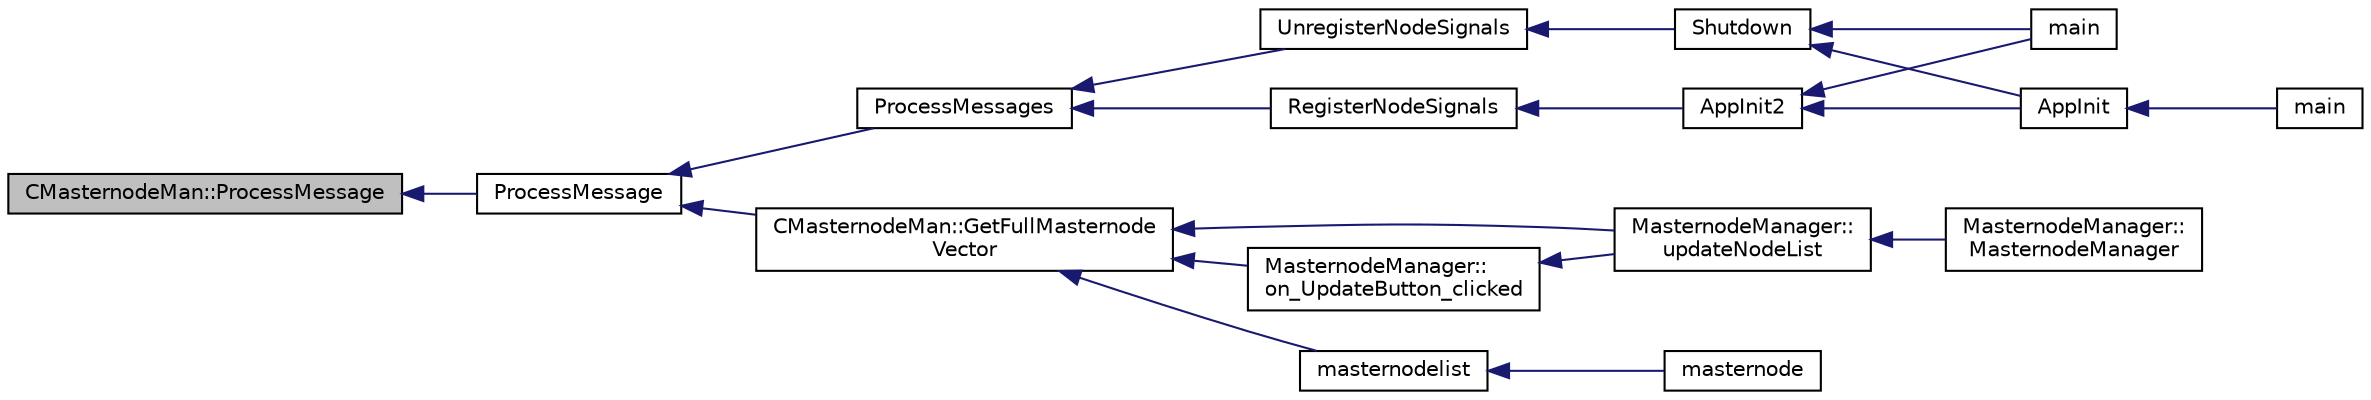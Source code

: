 digraph "CMasternodeMan::ProcessMessage"
{
  edge [fontname="Helvetica",fontsize="10",labelfontname="Helvetica",labelfontsize="10"];
  node [fontname="Helvetica",fontsize="10",shape=record];
  rankdir="LR";
  Node2106 [label="CMasternodeMan::ProcessMessage",height=0.2,width=0.4,color="black", fillcolor="grey75", style="filled", fontcolor="black"];
  Node2106 -> Node2107 [dir="back",color="midnightblue",fontsize="10",style="solid",fontname="Helvetica"];
  Node2107 [label="ProcessMessage",height=0.2,width=0.4,color="black", fillcolor="white", style="filled",URL="$df/d0a/main_8cpp.html#a8ba92b1a4bce3c835e887a9073d17d8e"];
  Node2107 -> Node2108 [dir="back",color="midnightblue",fontsize="10",style="solid",fontname="Helvetica"];
  Node2108 [label="ProcessMessages",height=0.2,width=0.4,color="black", fillcolor="white", style="filled",URL="$d4/dbf/main_8h.html#a196f9318f02448b85b28d612698934fd"];
  Node2108 -> Node2109 [dir="back",color="midnightblue",fontsize="10",style="solid",fontname="Helvetica"];
  Node2109 [label="RegisterNodeSignals",height=0.2,width=0.4,color="black", fillcolor="white", style="filled",URL="$d4/dbf/main_8h.html#ab02615ff65f91d69f8d786ec900baa8a",tooltip="Register with a network node to receive its signals. "];
  Node2109 -> Node2110 [dir="back",color="midnightblue",fontsize="10",style="solid",fontname="Helvetica"];
  Node2110 [label="AppInit2",height=0.2,width=0.4,color="black", fillcolor="white", style="filled",URL="$d8/dc0/init_8h.html#a1a4c1bfbf6ba1db77e988b89b9cadfd3",tooltip="Initialize ion. "];
  Node2110 -> Node2111 [dir="back",color="midnightblue",fontsize="10",style="solid",fontname="Helvetica"];
  Node2111 [label="AppInit",height=0.2,width=0.4,color="black", fillcolor="white", style="filled",URL="$d4/d35/iond_8cpp.html#ac59316b767e6984e1285f0531275286b"];
  Node2111 -> Node2112 [dir="back",color="midnightblue",fontsize="10",style="solid",fontname="Helvetica"];
  Node2112 [label="main",height=0.2,width=0.4,color="black", fillcolor="white", style="filled",URL="$d4/d35/iond_8cpp.html#a0ddf1224851353fc92bfbff6f499fa97"];
  Node2110 -> Node2113 [dir="back",color="midnightblue",fontsize="10",style="solid",fontname="Helvetica"];
  Node2113 [label="main",height=0.2,width=0.4,color="black", fillcolor="white", style="filled",URL="$d5/d2d/ion_8cpp.html#a0ddf1224851353fc92bfbff6f499fa97"];
  Node2108 -> Node2114 [dir="back",color="midnightblue",fontsize="10",style="solid",fontname="Helvetica"];
  Node2114 [label="UnregisterNodeSignals",height=0.2,width=0.4,color="black", fillcolor="white", style="filled",URL="$d4/dbf/main_8h.html#a3ef0cc6e9d9d6435ee2a5569244d6ebd",tooltip="Unregister a network node. "];
  Node2114 -> Node2115 [dir="back",color="midnightblue",fontsize="10",style="solid",fontname="Helvetica"];
  Node2115 [label="Shutdown",height=0.2,width=0.4,color="black", fillcolor="white", style="filled",URL="$d8/dc0/init_8h.html#ac5f038c2b480cf9ef5e19e3eba8dbaf9"];
  Node2115 -> Node2111 [dir="back",color="midnightblue",fontsize="10",style="solid",fontname="Helvetica"];
  Node2115 -> Node2113 [dir="back",color="midnightblue",fontsize="10",style="solid",fontname="Helvetica"];
  Node2107 -> Node2116 [dir="back",color="midnightblue",fontsize="10",style="solid",fontname="Helvetica"];
  Node2116 [label="CMasternodeMan::GetFullMasternode\lVector",height=0.2,width=0.4,color="black", fillcolor="white", style="filled",URL="$dc/d6b/class_c_masternode_man.html#ab39e213a7601e1bef2eba1d5d63206f5"];
  Node2116 -> Node2117 [dir="back",color="midnightblue",fontsize="10",style="solid",fontname="Helvetica"];
  Node2117 [label="MasternodeManager::\lupdateNodeList",height=0.2,width=0.4,color="black", fillcolor="white", style="filled",URL="$d9/d70/class_masternode_manager.html#a5485a8bd6ccf673027165cc1207dfae9"];
  Node2117 -> Node2118 [dir="back",color="midnightblue",fontsize="10",style="solid",fontname="Helvetica"];
  Node2118 [label="MasternodeManager::\lMasternodeManager",height=0.2,width=0.4,color="black", fillcolor="white", style="filled",URL="$d9/d70/class_masternode_manager.html#ad18cb99065e056e6b791e2356de826bf"];
  Node2116 -> Node2119 [dir="back",color="midnightblue",fontsize="10",style="solid",fontname="Helvetica"];
  Node2119 [label="MasternodeManager::\lon_UpdateButton_clicked",height=0.2,width=0.4,color="black", fillcolor="white", style="filled",URL="$d9/d70/class_masternode_manager.html#ae8d07b4d869e3eb09fe1be445eff0430"];
  Node2119 -> Node2117 [dir="back",color="midnightblue",fontsize="10",style="solid",fontname="Helvetica"];
  Node2116 -> Node2120 [dir="back",color="midnightblue",fontsize="10",style="solid",fontname="Helvetica"];
  Node2120 [label="masternodelist",height=0.2,width=0.4,color="black", fillcolor="white", style="filled",URL="$d5/d6b/rpcstashedsend_8cpp.html#a3a7ed7e37f21eb2912afc6e776f7236c"];
  Node2120 -> Node2121 [dir="back",color="midnightblue",fontsize="10",style="solid",fontname="Helvetica"];
  Node2121 [label="masternode",height=0.2,width=0.4,color="black", fillcolor="white", style="filled",URL="$d5/d6b/rpcstashedsend_8cpp.html#a30609e443aeb47c29ed0878d16b1b5e1"];
}

